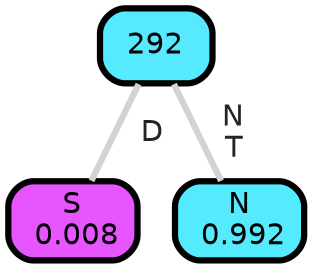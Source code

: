 graph Tree {
node [shape=box, style="filled, rounded",color="black",penwidth="3",fontcolor="black",                 fontname=helvetica] ;
graph [ranksep="0 equally", splines=straight,                 bgcolor=transparent, dpi=200] ;
edge [fontname=helvetica, fontweight=bold,fontcolor=grey14,color=lightgray] ;
0 [label="S
 0.008", fillcolor="#e755ff"] ;
1 [label="292", fillcolor="#56e9ff"] ;
2 [label="N
 0.992", fillcolor="#55ebff"] ;
1 -- 0 [label=" D",penwidth=3] ;
1 -- 2 [label=" N\n T",penwidth=3] ;
{rank = same;}}
